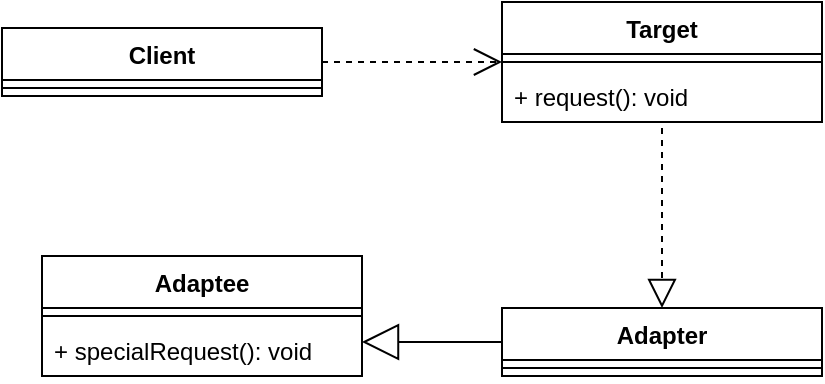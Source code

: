 <mxfile version="28.0.4">
  <diagram name="第 1 页" id="jwb2-5CBh9M0kCU8bo7u">
    <mxGraphModel dx="1179" dy="790" grid="1" gridSize="10" guides="1" tooltips="1" connect="1" arrows="1" fold="1" page="1" pageScale="1" pageWidth="827" pageHeight="1169" math="0" shadow="0">
      <root>
        <mxCell id="0" />
        <mxCell id="1" parent="0" />
        <mxCell id="GH3OiaXF4cYTp6GnlvWd-1" value="Client" style="swimlane;fontStyle=1;align=center;verticalAlign=top;childLayout=stackLayout;horizontal=1;startSize=26;horizontalStack=0;resizeParent=1;resizeParentMax=0;resizeLast=0;collapsible=1;marginBottom=0;whiteSpace=wrap;html=1;" vertex="1" parent="1">
          <mxGeometry x="120" y="190" width="160" height="34" as="geometry" />
        </mxCell>
        <mxCell id="GH3OiaXF4cYTp6GnlvWd-3" value="" style="line;strokeWidth=1;fillColor=none;align=left;verticalAlign=middle;spacingTop=-1;spacingLeft=3;spacingRight=3;rotatable=0;labelPosition=right;points=[];portConstraint=eastwest;strokeColor=inherit;" vertex="1" parent="GH3OiaXF4cYTp6GnlvWd-1">
          <mxGeometry y="26" width="160" height="8" as="geometry" />
        </mxCell>
        <mxCell id="GH3OiaXF4cYTp6GnlvWd-5" value="Target" style="swimlane;fontStyle=1;align=center;verticalAlign=top;childLayout=stackLayout;horizontal=1;startSize=26;horizontalStack=0;resizeParent=1;resizeParentMax=0;resizeLast=0;collapsible=1;marginBottom=0;whiteSpace=wrap;html=1;" vertex="1" parent="1">
          <mxGeometry x="370" y="177" width="160" height="60" as="geometry" />
        </mxCell>
        <mxCell id="GH3OiaXF4cYTp6GnlvWd-7" value="" style="line;strokeWidth=1;fillColor=none;align=left;verticalAlign=middle;spacingTop=-1;spacingLeft=3;spacingRight=3;rotatable=0;labelPosition=right;points=[];portConstraint=eastwest;strokeColor=inherit;" vertex="1" parent="GH3OiaXF4cYTp6GnlvWd-5">
          <mxGeometry y="26" width="160" height="8" as="geometry" />
        </mxCell>
        <mxCell id="GH3OiaXF4cYTp6GnlvWd-8" value="+ request(): void" style="text;strokeColor=none;fillColor=none;align=left;verticalAlign=top;spacingLeft=4;spacingRight=4;overflow=hidden;rotatable=0;points=[[0,0.5],[1,0.5]];portConstraint=eastwest;whiteSpace=wrap;html=1;" vertex="1" parent="GH3OiaXF4cYTp6GnlvWd-5">
          <mxGeometry y="34" width="160" height="26" as="geometry" />
        </mxCell>
        <mxCell id="GH3OiaXF4cYTp6GnlvWd-9" value="" style="endArrow=open;endSize=12;dashed=1;html=1;rounded=0;exitX=1;exitY=0.5;exitDx=0;exitDy=0;entryX=0;entryY=0.5;entryDx=0;entryDy=0;" edge="1" parent="1" source="GH3OiaXF4cYTp6GnlvWd-1" target="GH3OiaXF4cYTp6GnlvWd-5">
          <mxGeometry width="160" relative="1" as="geometry">
            <mxPoint x="480.96" y="330" as="sourcePoint" />
            <mxPoint x="349.96" y="331" as="targetPoint" />
          </mxGeometry>
        </mxCell>
        <mxCell id="GH3OiaXF4cYTp6GnlvWd-10" value="" style="endArrow=block;dashed=1;endFill=0;endSize=12;html=1;rounded=0;exitX=0.5;exitY=1.115;exitDx=0;exitDy=0;exitPerimeter=0;" edge="1" parent="1" source="GH3OiaXF4cYTp6GnlvWd-8">
          <mxGeometry width="160" relative="1" as="geometry">
            <mxPoint x="330" y="330" as="sourcePoint" />
            <mxPoint x="450" y="330" as="targetPoint" />
          </mxGeometry>
        </mxCell>
        <mxCell id="GH3OiaXF4cYTp6GnlvWd-11" value="Adapter" style="swimlane;fontStyle=1;align=center;verticalAlign=top;childLayout=stackLayout;horizontal=1;startSize=26;horizontalStack=0;resizeParent=1;resizeParentMax=0;resizeLast=0;collapsible=1;marginBottom=0;whiteSpace=wrap;html=1;" vertex="1" parent="1">
          <mxGeometry x="370" y="330" width="160" height="34" as="geometry" />
        </mxCell>
        <mxCell id="GH3OiaXF4cYTp6GnlvWd-13" value="" style="line;strokeWidth=1;fillColor=none;align=left;verticalAlign=middle;spacingTop=-1;spacingLeft=3;spacingRight=3;rotatable=0;labelPosition=right;points=[];portConstraint=eastwest;strokeColor=inherit;" vertex="1" parent="GH3OiaXF4cYTp6GnlvWd-11">
          <mxGeometry y="26" width="160" height="8" as="geometry" />
        </mxCell>
        <mxCell id="GH3OiaXF4cYTp6GnlvWd-15" value="" style="endArrow=block;endSize=16;endFill=0;html=1;rounded=0;exitX=0;exitY=0.5;exitDx=0;exitDy=0;" edge="1" parent="1" source="GH3OiaXF4cYTp6GnlvWd-11">
          <mxGeometry width="160" relative="1" as="geometry">
            <mxPoint x="330" y="330" as="sourcePoint" />
            <mxPoint x="300" y="347" as="targetPoint" />
          </mxGeometry>
        </mxCell>
        <mxCell id="GH3OiaXF4cYTp6GnlvWd-16" value="Adaptee" style="swimlane;fontStyle=1;align=center;verticalAlign=top;childLayout=stackLayout;horizontal=1;startSize=26;horizontalStack=0;resizeParent=1;resizeParentMax=0;resizeLast=0;collapsible=1;marginBottom=0;whiteSpace=wrap;html=1;" vertex="1" parent="1">
          <mxGeometry x="140" y="304" width="160" height="60" as="geometry" />
        </mxCell>
        <mxCell id="GH3OiaXF4cYTp6GnlvWd-18" value="" style="line;strokeWidth=1;fillColor=none;align=left;verticalAlign=middle;spacingTop=-1;spacingLeft=3;spacingRight=3;rotatable=0;labelPosition=right;points=[];portConstraint=eastwest;strokeColor=inherit;" vertex="1" parent="GH3OiaXF4cYTp6GnlvWd-16">
          <mxGeometry y="26" width="160" height="8" as="geometry" />
        </mxCell>
        <mxCell id="GH3OiaXF4cYTp6GnlvWd-19" value="+ specialRequest(): void" style="text;strokeColor=none;fillColor=none;align=left;verticalAlign=top;spacingLeft=4;spacingRight=4;overflow=hidden;rotatable=0;points=[[0,0.5],[1,0.5]];portConstraint=eastwest;whiteSpace=wrap;html=1;" vertex="1" parent="GH3OiaXF4cYTp6GnlvWd-16">
          <mxGeometry y="34" width="160" height="26" as="geometry" />
        </mxCell>
      </root>
    </mxGraphModel>
  </diagram>
</mxfile>

